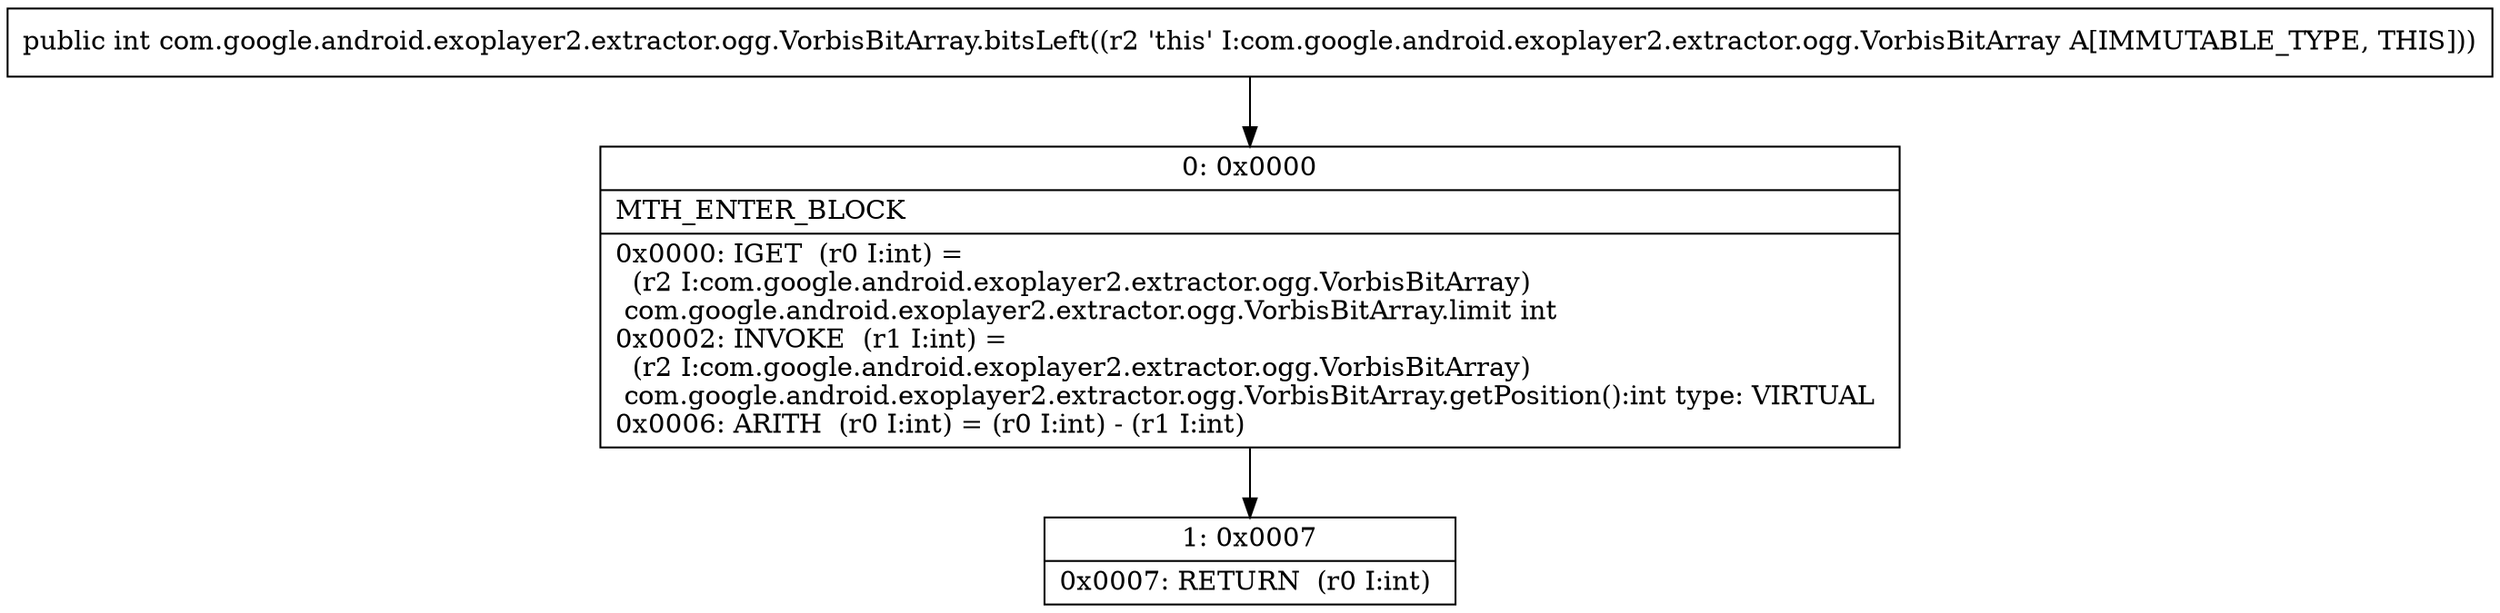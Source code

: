 digraph "CFG forcom.google.android.exoplayer2.extractor.ogg.VorbisBitArray.bitsLeft()I" {
Node_0 [shape=record,label="{0\:\ 0x0000|MTH_ENTER_BLOCK\l|0x0000: IGET  (r0 I:int) = \l  (r2 I:com.google.android.exoplayer2.extractor.ogg.VorbisBitArray)\l com.google.android.exoplayer2.extractor.ogg.VorbisBitArray.limit int \l0x0002: INVOKE  (r1 I:int) = \l  (r2 I:com.google.android.exoplayer2.extractor.ogg.VorbisBitArray)\l com.google.android.exoplayer2.extractor.ogg.VorbisBitArray.getPosition():int type: VIRTUAL \l0x0006: ARITH  (r0 I:int) = (r0 I:int) \- (r1 I:int) \l}"];
Node_1 [shape=record,label="{1\:\ 0x0007|0x0007: RETURN  (r0 I:int) \l}"];
MethodNode[shape=record,label="{public int com.google.android.exoplayer2.extractor.ogg.VorbisBitArray.bitsLeft((r2 'this' I:com.google.android.exoplayer2.extractor.ogg.VorbisBitArray A[IMMUTABLE_TYPE, THIS])) }"];
MethodNode -> Node_0;
Node_0 -> Node_1;
}


